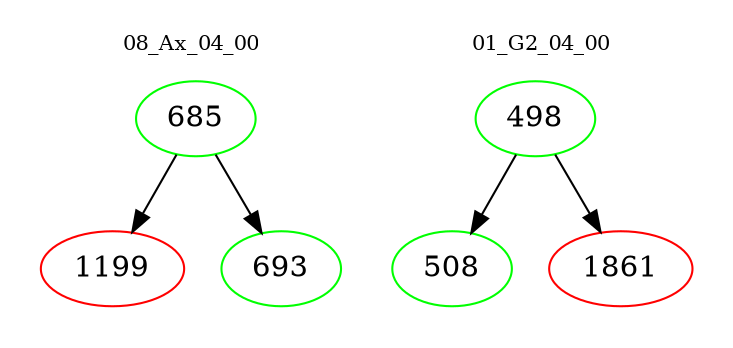 digraph{
subgraph cluster_0 {
color = white
label = "08_Ax_04_00";
fontsize=10;
T0_685 [label="685", color="green"]
T0_685 -> T0_1199 [color="black"]
T0_1199 [label="1199", color="red"]
T0_685 -> T0_693 [color="black"]
T0_693 [label="693", color="green"]
}
subgraph cluster_1 {
color = white
label = "01_G2_04_00";
fontsize=10;
T1_498 [label="498", color="green"]
T1_498 -> T1_508 [color="black"]
T1_508 [label="508", color="green"]
T1_498 -> T1_1861 [color="black"]
T1_1861 [label="1861", color="red"]
}
}
